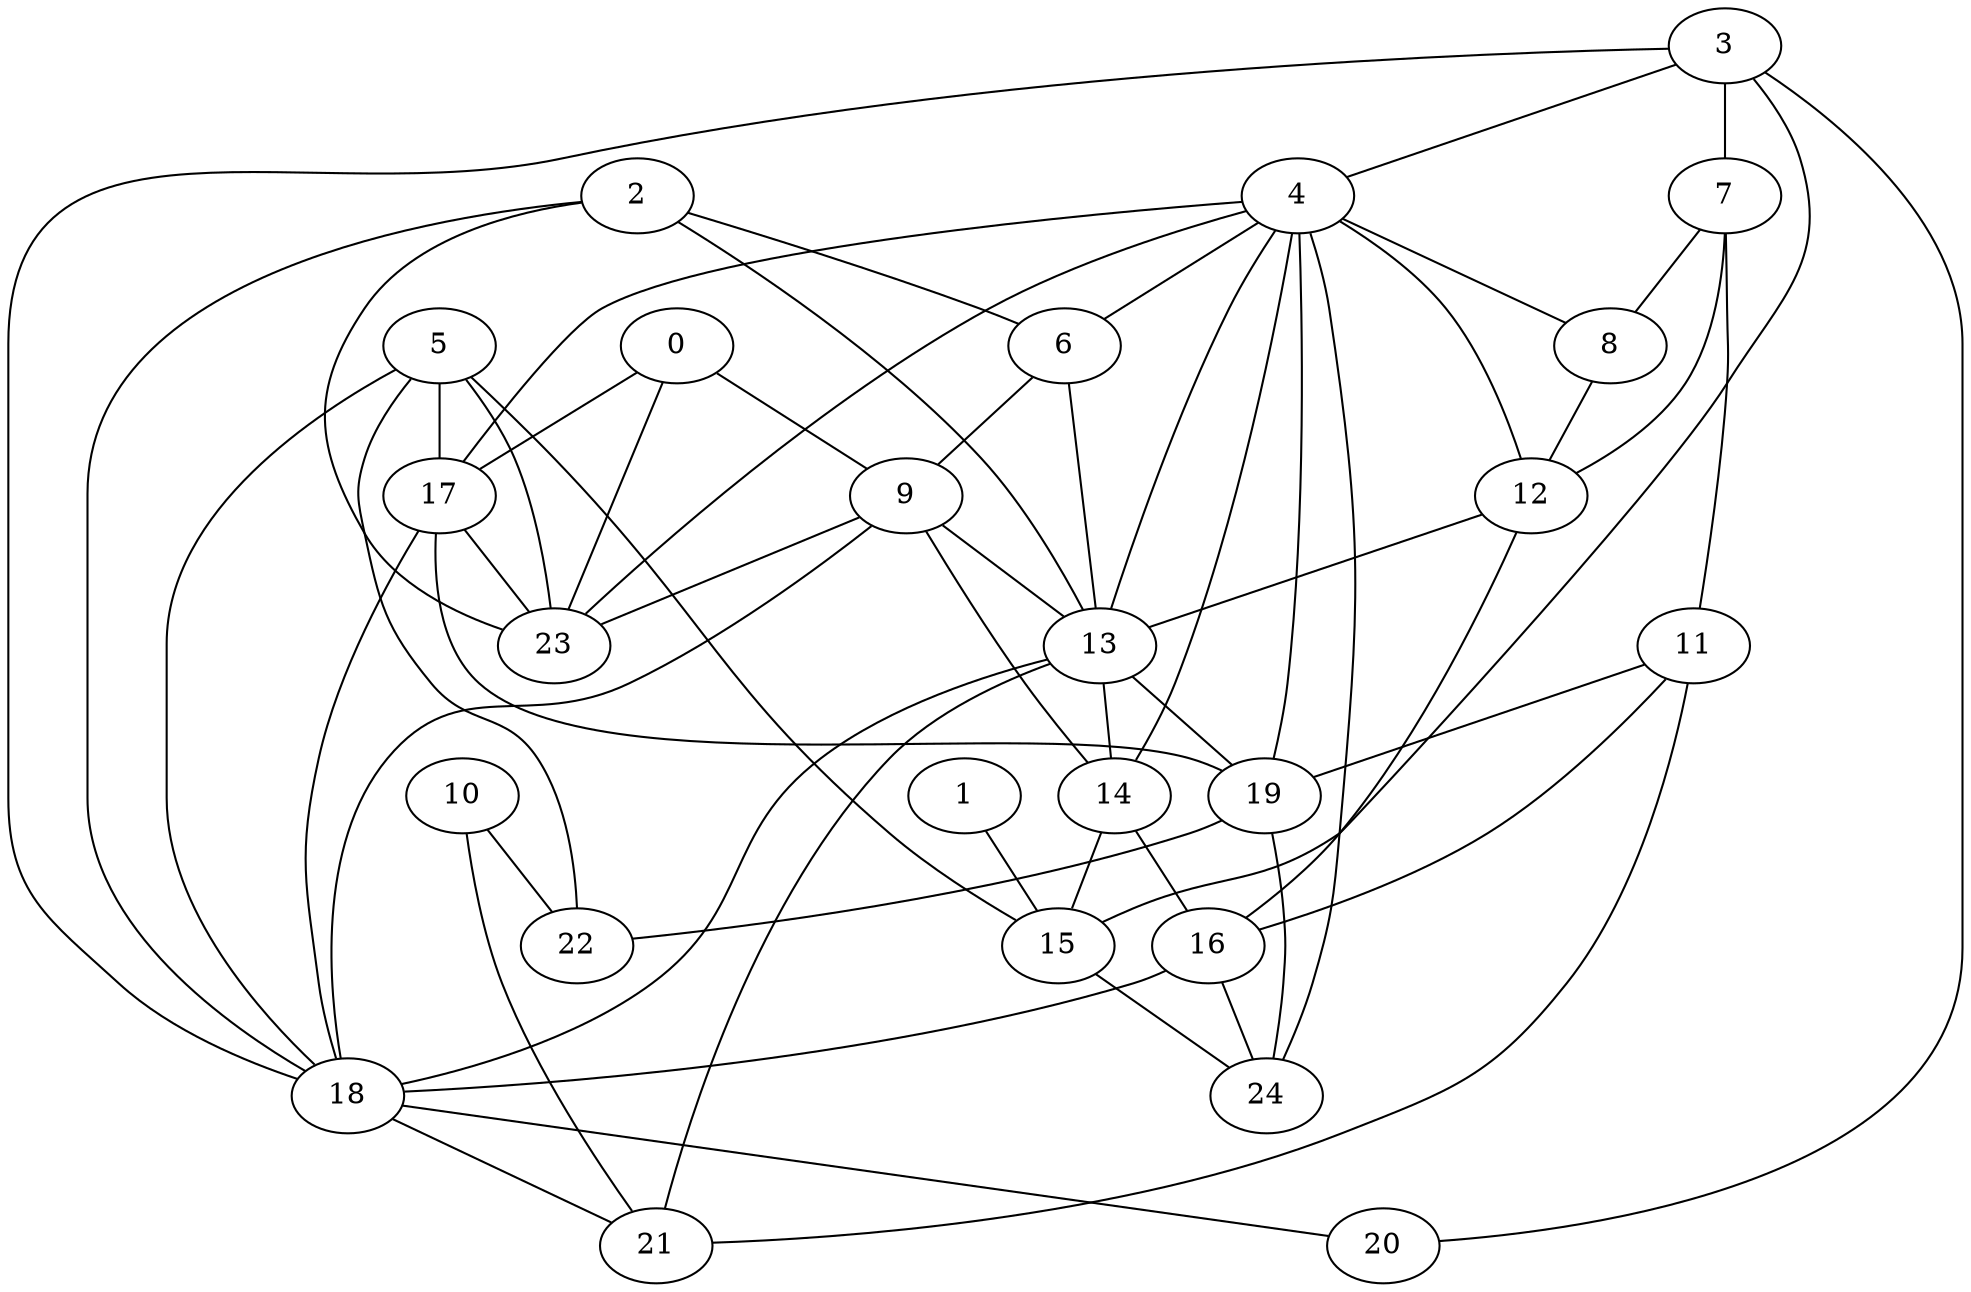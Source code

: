 strict graph "gnp_random_graph(25,0.25)" {
0;
1;
2;
3;
4;
5;
6;
7;
8;
9;
10;
11;
12;
13;
14;
15;
16;
17;
18;
19;
20;
21;
22;
23;
24;
0 -- 9  [is_available=True, prob="1.0"];
0 -- 23  [is_available=True, prob="1.0"];
0 -- 17  [is_available=True, prob="0.00878264978917"];
1 -- 15  [is_available=True, prob="0.433353973733"];
2 -- 18  [is_available=True, prob="1.0"];
2 -- 13  [is_available=True, prob="0.145659646841"];
2 -- 6  [is_available=True, prob="0.669446007466"];
2 -- 23  [is_available=True, prob="0.22777162124"];
3 -- 20  [is_available=True, prob="1.0"];
3 -- 18  [is_available=True, prob="0.0142819484111"];
3 -- 15  [is_available=True, prob="0.463463803384"];
3 -- 4  [is_available=True, prob="1.0"];
3 -- 7  [is_available=True, prob="0.165661636433"];
4 -- 6  [is_available=True, prob="0.36999250598"];
4 -- 8  [is_available=True, prob="0.899649581412"];
4 -- 12  [is_available=True, prob="0.903154388966"];
4 -- 13  [is_available=True, prob="0.800763702515"];
4 -- 14  [is_available=True, prob="0.132204967603"];
4 -- 17  [is_available=True, prob="0.980383669895"];
4 -- 19  [is_available=True, prob="0.470487020284"];
4 -- 23  [is_available=True, prob="0.144556567461"];
4 -- 24  [is_available=True, prob="1.0"];
5 -- 17  [is_available=True, prob="0.718617926842"];
5 -- 18  [is_available=True, prob="0.983811761801"];
5 -- 23  [is_available=True, prob="0.405216233321"];
5 -- 22  [is_available=True, prob="0.267282325797"];
5 -- 15  [is_available=True, prob="1.0"];
6 -- 9  [is_available=True, prob="0.48967000507"];
6 -- 13  [is_available=True, prob="0.468666384764"];
7 -- 8  [is_available=True, prob="1.0"];
7 -- 11  [is_available=True, prob="0.23893053628"];
7 -- 12  [is_available=True, prob="0.502858974969"];
8 -- 12  [is_available=True, prob="0.447030273599"];
9 -- 13  [is_available=True, prob="1.0"];
9 -- 14  [is_available=True, prob="0.0255189422595"];
9 -- 18  [is_available=True, prob="1.0"];
9 -- 23  [is_available=True, prob="0.283026206984"];
10 -- 21  [is_available=True, prob="0.711938062936"];
10 -- 22  [is_available=True, prob="0.0686206273588"];
11 -- 16  [is_available=True, prob="0.951221478201"];
11 -- 19  [is_available=True, prob="1.0"];
11 -- 21  [is_available=True, prob="0.891010570133"];
12 -- 16  [is_available=True, prob="0.00442099045143"];
12 -- 13  [is_available=True, prob="0.682310270017"];
13 -- 14  [is_available=True, prob="1.0"];
13 -- 18  [is_available=True, prob="0.783858198589"];
13 -- 19  [is_available=True, prob="0.00576443953134"];
13 -- 21  [is_available=True, prob="0.962409616496"];
14 -- 16  [is_available=True, prob="1.0"];
14 -- 15  [is_available=True, prob="0.698800996605"];
15 -- 24  [is_available=True, prob="0.983486640592"];
16 -- 24  [is_available=True, prob="0.473916873532"];
16 -- 18  [is_available=True, prob="1.0"];
17 -- 18  [is_available=True, prob="0.45477600939"];
17 -- 19  [is_available=True, prob="0.88341786225"];
17 -- 23  [is_available=True, prob="0.966675157375"];
18 -- 20  [is_available=True, prob="1.0"];
18 -- 21  [is_available=True, prob="1.0"];
19 -- 22  [is_available=True, prob="0.0207094812752"];
19 -- 24  [is_available=True, prob="0.306194045899"];
}
